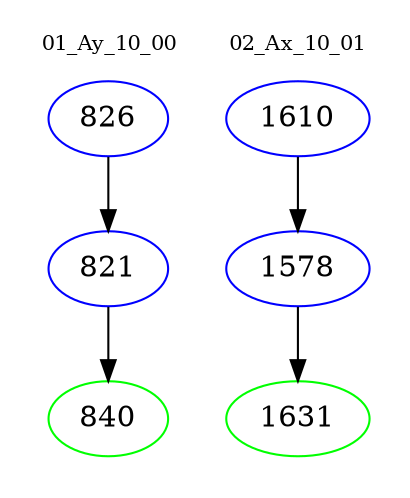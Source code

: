 digraph{
subgraph cluster_0 {
color = white
label = "01_Ay_10_00";
fontsize=10;
T0_826 [label="826", color="blue"]
T0_826 -> T0_821 [color="black"]
T0_821 [label="821", color="blue"]
T0_821 -> T0_840 [color="black"]
T0_840 [label="840", color="green"]
}
subgraph cluster_1 {
color = white
label = "02_Ax_10_01";
fontsize=10;
T1_1610 [label="1610", color="blue"]
T1_1610 -> T1_1578 [color="black"]
T1_1578 [label="1578", color="blue"]
T1_1578 -> T1_1631 [color="black"]
T1_1631 [label="1631", color="green"]
}
}
